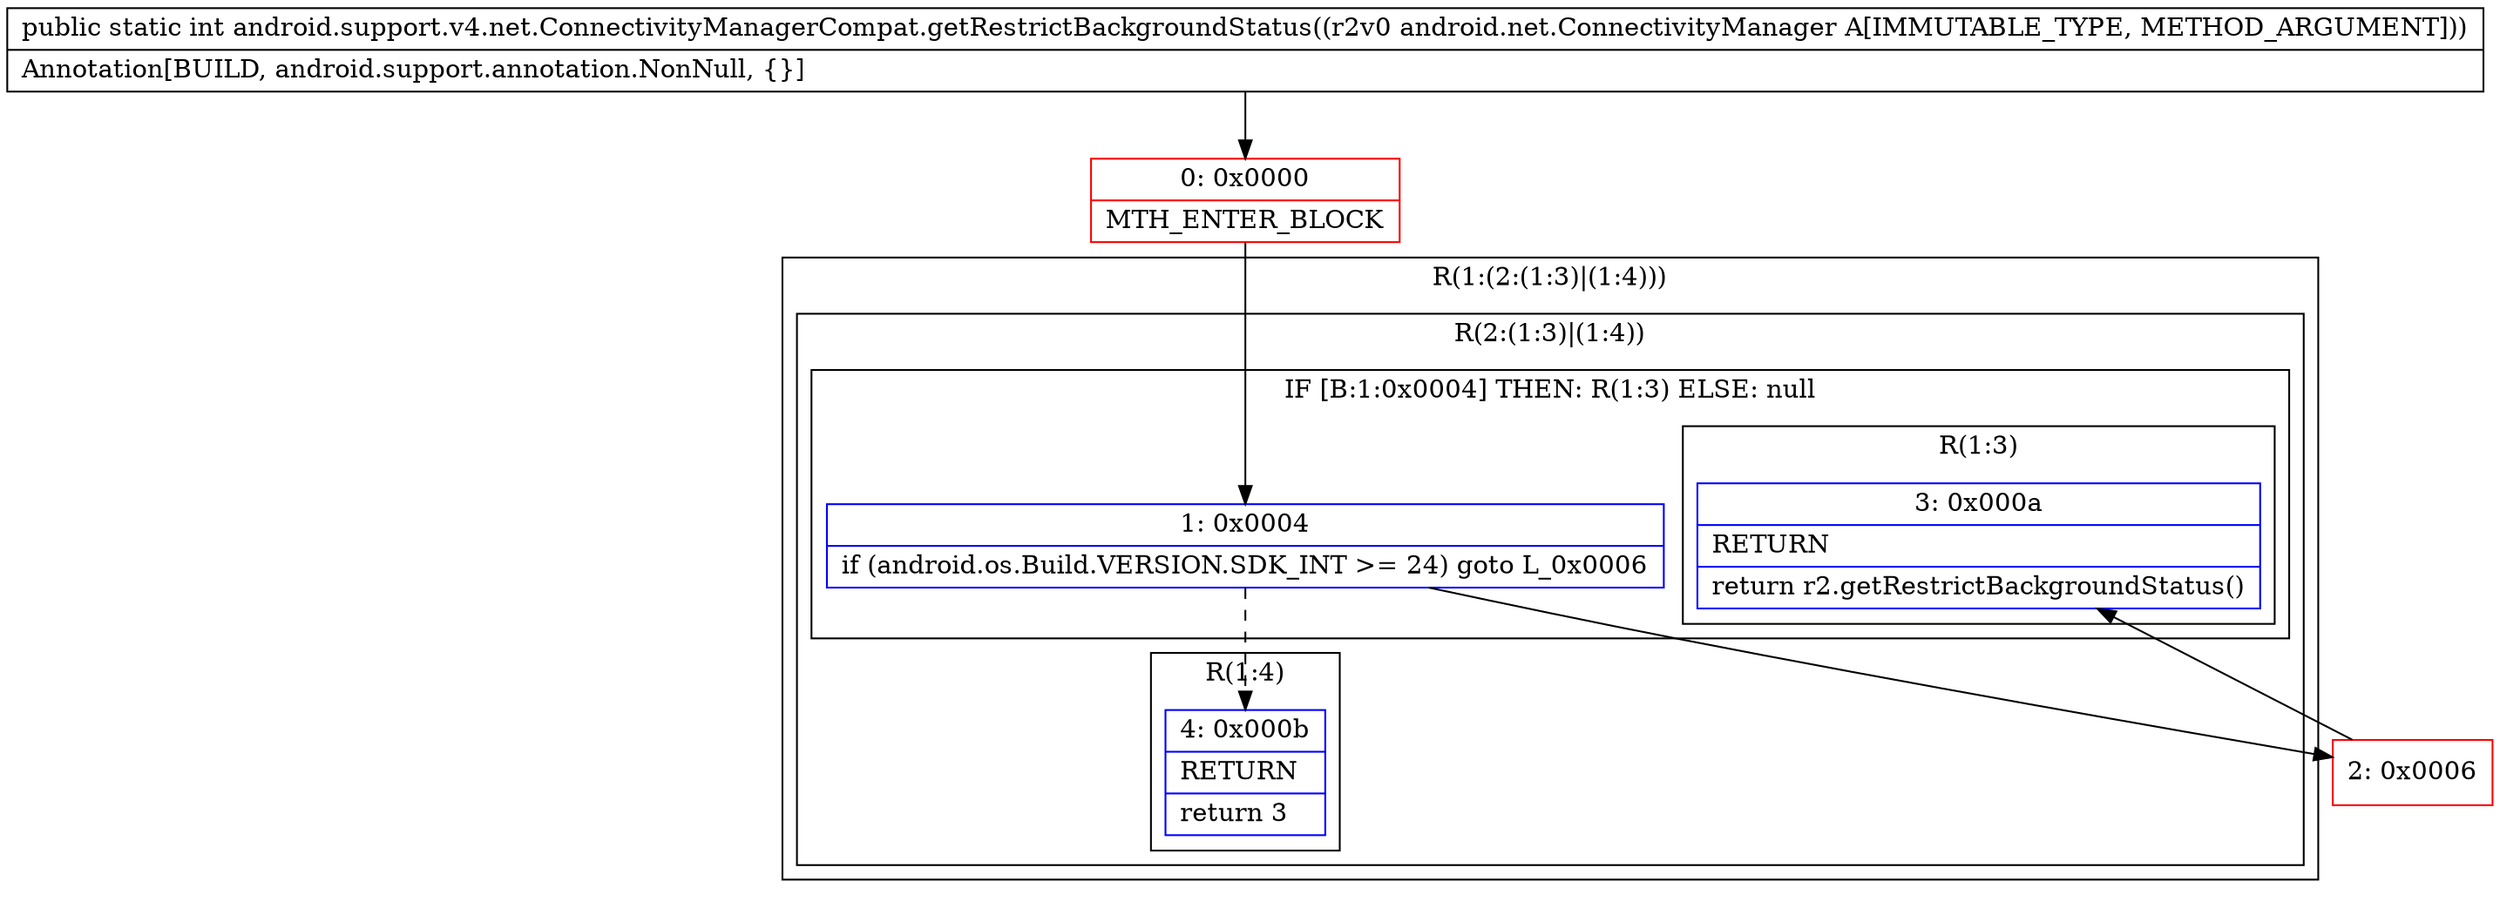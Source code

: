 digraph "CFG forandroid.support.v4.net.ConnectivityManagerCompat.getRestrictBackgroundStatus(Landroid\/net\/ConnectivityManager;)I" {
subgraph cluster_Region_1461116955 {
label = "R(1:(2:(1:3)|(1:4)))";
node [shape=record,color=blue];
subgraph cluster_Region_625509090 {
label = "R(2:(1:3)|(1:4))";
node [shape=record,color=blue];
subgraph cluster_IfRegion_218318287 {
label = "IF [B:1:0x0004] THEN: R(1:3) ELSE: null";
node [shape=record,color=blue];
Node_1 [shape=record,label="{1\:\ 0x0004|if (android.os.Build.VERSION.SDK_INT \>= 24) goto L_0x0006\l}"];
subgraph cluster_Region_1647626988 {
label = "R(1:3)";
node [shape=record,color=blue];
Node_3 [shape=record,label="{3\:\ 0x000a|RETURN\l|return r2.getRestrictBackgroundStatus()\l}"];
}
}
subgraph cluster_Region_46332041 {
label = "R(1:4)";
node [shape=record,color=blue];
Node_4 [shape=record,label="{4\:\ 0x000b|RETURN\l|return 3\l}"];
}
}
}
Node_0 [shape=record,color=red,label="{0\:\ 0x0000|MTH_ENTER_BLOCK\l}"];
Node_2 [shape=record,color=red,label="{2\:\ 0x0006}"];
MethodNode[shape=record,label="{public static int android.support.v4.net.ConnectivityManagerCompat.getRestrictBackgroundStatus((r2v0 android.net.ConnectivityManager A[IMMUTABLE_TYPE, METHOD_ARGUMENT]))  | Annotation[BUILD, android.support.annotation.NonNull, \{\}]\l}"];
MethodNode -> Node_0;
Node_1 -> Node_2;
Node_1 -> Node_4[style=dashed];
Node_0 -> Node_1;
Node_2 -> Node_3;
}

